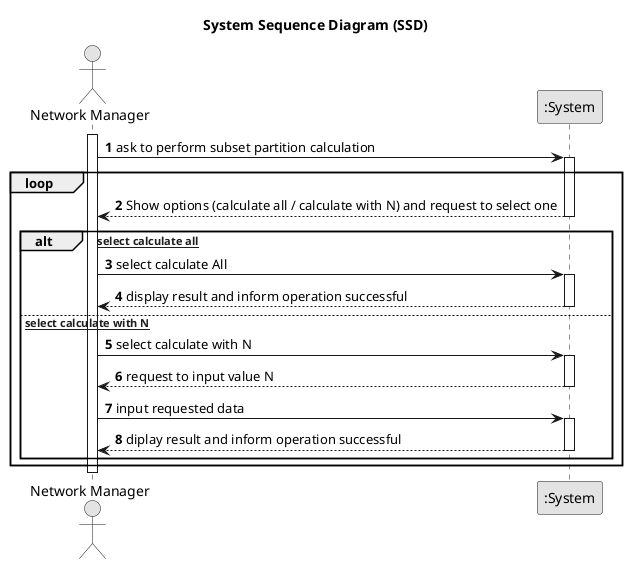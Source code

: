 @startuml
skinparam monochrome true
skinparam packageStyle rectangle
skinparam shadowing false

title System Sequence Diagram (SSD)

autonumber

actor "Network Manager" as Employee
participant ":System" as System

activate Employee

    Employee -> System : ask to perform subset partition calculation
    activate System
    loop
    System --> Employee : Show options (calculate all / calculate with N) and request to select one
    deactivate System
    alt [Employee select calculate all]
    Employee -> System : select calculate All
    activate System
    System --> Employee : display result and inform operation successful
    deactivate System
    else [Employee select calculate with N]
    Employee -> System : select calculate with N
    activate System
    System --> Employee : request to input value N
    deactivate System
    Employee -> System : input requested data
    activate System
    System -->Employee : diplay result and inform operation successful
    deactivate System
    end
    end
deactivate Employee



@enduml